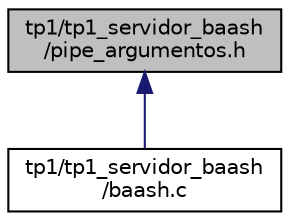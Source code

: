 digraph "tp1/tp1_servidor_baash/pipe_argumentos.h"
{
  edge [fontname="Helvetica",fontsize="10",labelfontname="Helvetica",labelfontsize="10"];
  node [fontname="Helvetica",fontsize="10",shape=record];
  Node1 [label="tp1/tp1_servidor_baash\l/pipe_argumentos.h",height=0.2,width=0.4,color="black", fillcolor="grey75", style="filled", fontcolor="black"];
  Node1 -> Node2 [dir="back",color="midnightblue",fontsize="10",style="solid",fontname="Helvetica"];
  Node2 [label="tp1/tp1_servidor_baash\l/baash.c",height=0.2,width=0.4,color="black", fillcolor="white", style="filled",URL="$baash_8c.html"];
}
